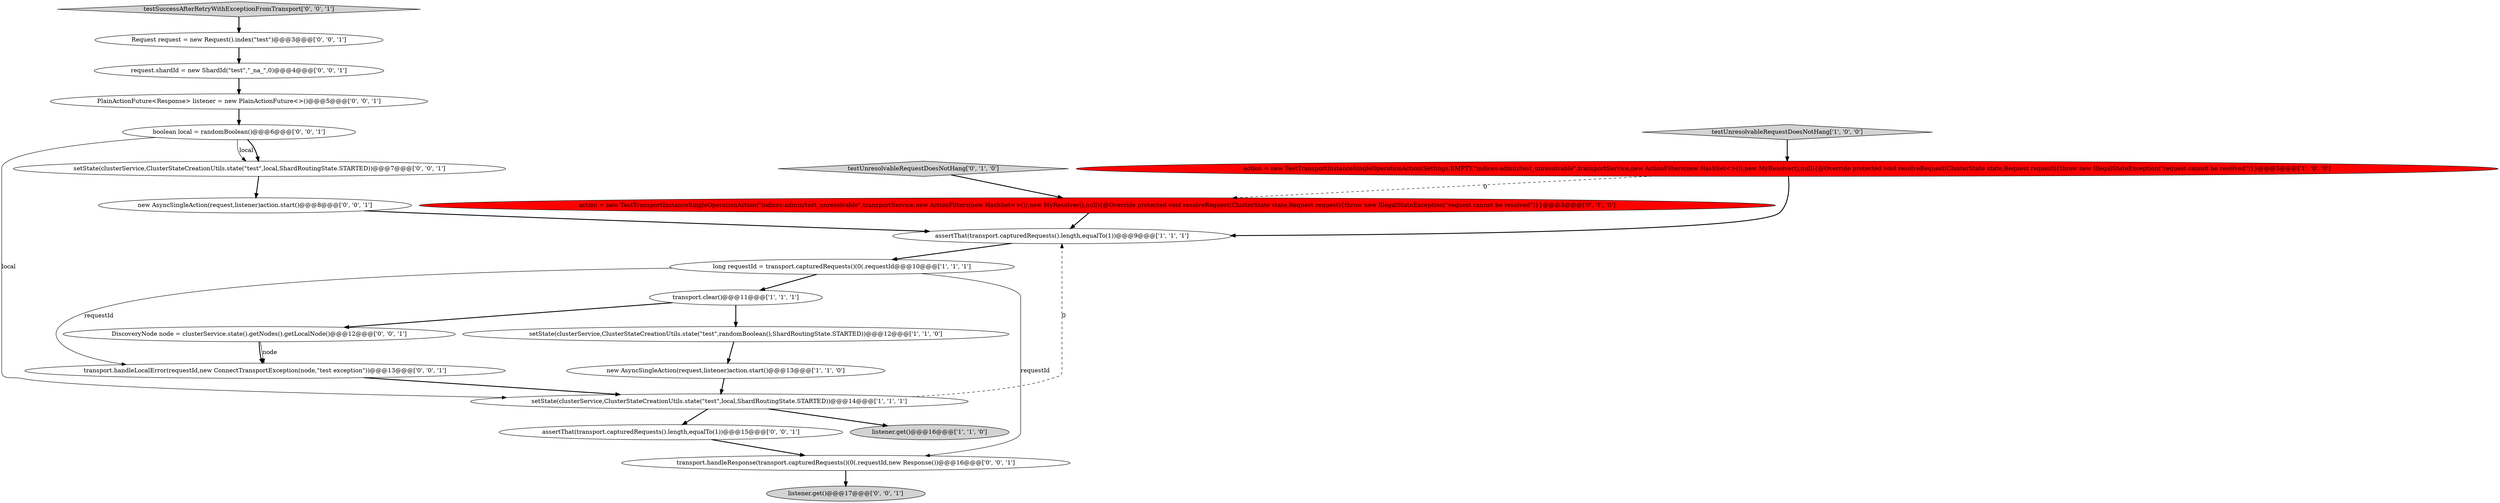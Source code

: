 digraph {
9 [style = filled, label = "action = new TestTransportInstanceSingleOperationAction(\"indices:admin/test_unresolvable\",transportService,new ActionFilters(new HashSet<>()),new MyResolver(),null){@Override protected void resolveRequest(ClusterState state,Request request){throw new IllegalStateException(\"request cannot be resolved\")}}@@@3@@@['0', '1', '0']", fillcolor = red, shape = ellipse image = "AAA1AAABBB2BBB"];
18 [style = filled, label = "boolean local = randomBoolean()@@@6@@@['0', '0', '1']", fillcolor = white, shape = ellipse image = "AAA0AAABBB3BBB"];
11 [style = filled, label = "transport.handleLocalError(requestId,new ConnectTransportException(node,\"test exception\"))@@@13@@@['0', '0', '1']", fillcolor = white, shape = ellipse image = "AAA0AAABBB3BBB"];
0 [style = filled, label = "new AsyncSingleAction(request,listener)action.start()@@@13@@@['1', '1', '0']", fillcolor = white, shape = ellipse image = "AAA0AAABBB1BBB"];
20 [style = filled, label = "DiscoveryNode node = clusterService.state().getNodes().getLocalNode()@@@12@@@['0', '0', '1']", fillcolor = white, shape = ellipse image = "AAA0AAABBB3BBB"];
8 [style = filled, label = "listener.get()@@@16@@@['1', '1', '0']", fillcolor = lightgray, shape = ellipse image = "AAA0AAABBB1BBB"];
16 [style = filled, label = "setState(clusterService,ClusterStateCreationUtils.state(\"test\",local,ShardRoutingState.STARTED))@@@7@@@['0', '0', '1']", fillcolor = white, shape = ellipse image = "AAA0AAABBB3BBB"];
19 [style = filled, label = "assertThat(transport.capturedRequests().length,equalTo(1))@@@15@@@['0', '0', '1']", fillcolor = white, shape = ellipse image = "AAA0AAABBB3BBB"];
3 [style = filled, label = "assertThat(transport.capturedRequests().length,equalTo(1))@@@9@@@['1', '1', '1']", fillcolor = white, shape = ellipse image = "AAA0AAABBB1BBB"];
14 [style = filled, label = "new AsyncSingleAction(request,listener)action.start()@@@8@@@['0', '0', '1']", fillcolor = white, shape = ellipse image = "AAA0AAABBB3BBB"];
22 [style = filled, label = "request.shardId = new ShardId(\"test\",\"_na_\",0)@@@4@@@['0', '0', '1']", fillcolor = white, shape = ellipse image = "AAA0AAABBB3BBB"];
12 [style = filled, label = "testSuccessAfterRetryWithExceptionFromTransport['0', '0', '1']", fillcolor = lightgray, shape = diamond image = "AAA0AAABBB3BBB"];
17 [style = filled, label = "listener.get()@@@17@@@['0', '0', '1']", fillcolor = lightgray, shape = ellipse image = "AAA0AAABBB3BBB"];
2 [style = filled, label = "transport.clear()@@@11@@@['1', '1', '1']", fillcolor = white, shape = ellipse image = "AAA0AAABBB1BBB"];
4 [style = filled, label = "setState(clusterService,ClusterStateCreationUtils.state(\"test\",randomBoolean(),ShardRoutingState.STARTED))@@@12@@@['1', '1', '0']", fillcolor = white, shape = ellipse image = "AAA0AAABBB1BBB"];
10 [style = filled, label = "testUnresolvableRequestDoesNotHang['0', '1', '0']", fillcolor = lightgray, shape = diamond image = "AAA0AAABBB2BBB"];
6 [style = filled, label = "long requestId = transport.capturedRequests()(0(.requestId@@@10@@@['1', '1', '1']", fillcolor = white, shape = ellipse image = "AAA0AAABBB1BBB"];
7 [style = filled, label = "testUnresolvableRequestDoesNotHang['1', '0', '0']", fillcolor = lightgray, shape = diamond image = "AAA0AAABBB1BBB"];
21 [style = filled, label = "transport.handleResponse(transport.capturedRequests()(0(.requestId,new Response())@@@16@@@['0', '0', '1']", fillcolor = white, shape = ellipse image = "AAA0AAABBB3BBB"];
13 [style = filled, label = "Request request = new Request().index(\"test\")@@@3@@@['0', '0', '1']", fillcolor = white, shape = ellipse image = "AAA0AAABBB3BBB"];
5 [style = filled, label = "action = new TestTransportInstanceSingleOperationAction(Settings.EMPTY,\"indices:admin/test_unresolvable\",transportService,new ActionFilters(new HashSet<>()),new MyResolver(),null){@Override protected void resolveRequest(ClusterState state,Request request){throw new IllegalStateException(\"request cannot be resolved\")}}@@@3@@@['1', '0', '0']", fillcolor = red, shape = ellipse image = "AAA1AAABBB1BBB"];
1 [style = filled, label = "setState(clusterService,ClusterStateCreationUtils.state(\"test\",local,ShardRoutingState.STARTED))@@@14@@@['1', '1', '1']", fillcolor = white, shape = ellipse image = "AAA0AAABBB1BBB"];
15 [style = filled, label = "PlainActionFuture<Response> listener = new PlainActionFuture<>()@@@5@@@['0', '0', '1']", fillcolor = white, shape = ellipse image = "AAA0AAABBB3BBB"];
5->3 [style = bold, label=""];
14->3 [style = bold, label=""];
2->20 [style = bold, label=""];
22->15 [style = bold, label=""];
1->8 [style = bold, label=""];
1->3 [style = dashed, label="0"];
11->1 [style = bold, label=""];
18->16 [style = solid, label="local"];
3->6 [style = bold, label=""];
5->9 [style = dashed, label="0"];
2->4 [style = bold, label=""];
15->18 [style = bold, label=""];
4->0 [style = bold, label=""];
6->2 [style = bold, label=""];
20->11 [style = solid, label="node"];
12->13 [style = bold, label=""];
7->5 [style = bold, label=""];
18->16 [style = bold, label=""];
18->1 [style = solid, label="local"];
0->1 [style = bold, label=""];
6->11 [style = solid, label="requestId"];
9->3 [style = bold, label=""];
16->14 [style = bold, label=""];
10->9 [style = bold, label=""];
13->22 [style = bold, label=""];
1->19 [style = bold, label=""];
21->17 [style = bold, label=""];
6->21 [style = solid, label="requestId"];
20->11 [style = bold, label=""];
19->21 [style = bold, label=""];
}
